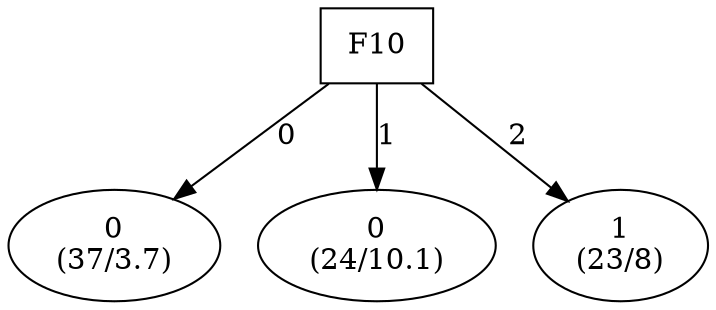 digraph YaDT {
n0 [ shape=box, label="F10\n"]
n0 -> n1 [label="0"]
n1 [ shape=ellipse, label="0\n(37/3.7)"]
n0 -> n2 [label="1"]
n2 [ shape=ellipse, label="0\n(24/10.1)"]
n0 -> n3 [label="2"]
n3 [ shape=ellipse, label="1\n(23/8)"]
}
